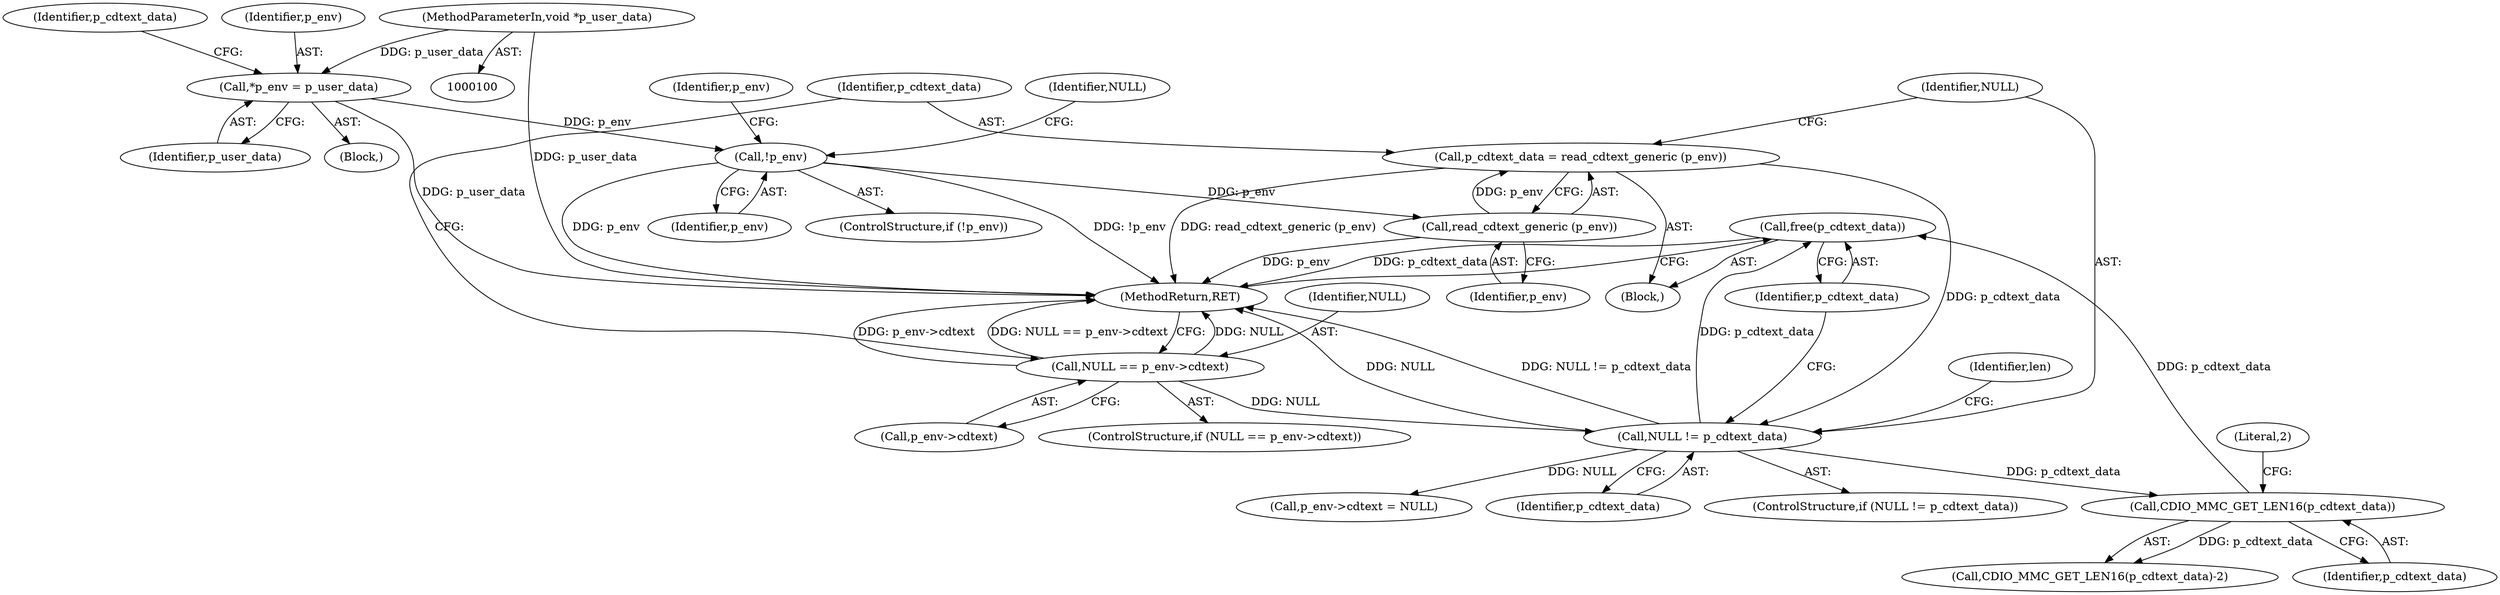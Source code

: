 digraph "0_savannah_f6f9c48fb40b8a1e8218799724b0b61a7161eb1d@API" {
"1000181" [label="(Call,free(p_cdtext_data))"];
"1000142" [label="(Call,CDIO_MMC_GET_LEN16(p_cdtext_data))"];
"1000135" [label="(Call,NULL != p_cdtext_data)"];
"1000124" [label="(Call,NULL == p_env->cdtext)"];
"1000130" [label="(Call,p_cdtext_data = read_cdtext_generic (p_env))"];
"1000132" [label="(Call,read_cdtext_generic (p_env))"];
"1000113" [label="(Call,!p_env)"];
"1000104" [label="(Call,*p_env = p_user_data)"];
"1000101" [label="(MethodParameterIn,void *p_user_data)"];
"1000104" [label="(Call,*p_env = p_user_data)"];
"1000126" [label="(Call,p_env->cdtext)"];
"1000124" [label="(Call,NULL == p_env->cdtext)"];
"1000183" [label="(MethodReturn,RET)"];
"1000114" [label="(Identifier,p_env)"];
"1000113" [label="(Call,!p_env)"];
"1000132" [label="(Call,read_cdtext_generic (p_env))"];
"1000112" [label="(ControlStructure,if (!p_env))"];
"1000130" [label="(Call,p_cdtext_data = read_cdtext_generic (p_env))"];
"1000106" [label="(Identifier,p_user_data)"];
"1000105" [label="(Identifier,p_env)"];
"1000140" [label="(Identifier,len)"];
"1000116" [label="(Identifier,NULL)"];
"1000129" [label="(Block,)"];
"1000131" [label="(Identifier,p_cdtext_data)"];
"1000176" [label="(Call,p_env->cdtext = NULL)"];
"1000101" [label="(MethodParameterIn,void *p_user_data)"];
"1000137" [label="(Identifier,p_cdtext_data)"];
"1000135" [label="(Call,NULL != p_cdtext_data)"];
"1000102" [label="(Block,)"];
"1000136" [label="(Identifier,NULL)"];
"1000133" [label="(Identifier,p_env)"];
"1000181" [label="(Call,free(p_cdtext_data))"];
"1000144" [label="(Literal,2)"];
"1000119" [label="(Identifier,p_env)"];
"1000142" [label="(Call,CDIO_MMC_GET_LEN16(p_cdtext_data))"];
"1000109" [label="(Identifier,p_cdtext_data)"];
"1000182" [label="(Identifier,p_cdtext_data)"];
"1000123" [label="(ControlStructure,if (NULL == p_env->cdtext))"];
"1000141" [label="(Call,CDIO_MMC_GET_LEN16(p_cdtext_data)-2)"];
"1000143" [label="(Identifier,p_cdtext_data)"];
"1000125" [label="(Identifier,NULL)"];
"1000134" [label="(ControlStructure,if (NULL != p_cdtext_data))"];
"1000181" -> "1000129"  [label="AST: "];
"1000181" -> "1000182"  [label="CFG: "];
"1000182" -> "1000181"  [label="AST: "];
"1000183" -> "1000181"  [label="CFG: "];
"1000181" -> "1000183"  [label="DDG: p_cdtext_data"];
"1000142" -> "1000181"  [label="DDG: p_cdtext_data"];
"1000135" -> "1000181"  [label="DDG: p_cdtext_data"];
"1000142" -> "1000141"  [label="AST: "];
"1000142" -> "1000143"  [label="CFG: "];
"1000143" -> "1000142"  [label="AST: "];
"1000144" -> "1000142"  [label="CFG: "];
"1000142" -> "1000141"  [label="DDG: p_cdtext_data"];
"1000135" -> "1000142"  [label="DDG: p_cdtext_data"];
"1000135" -> "1000134"  [label="AST: "];
"1000135" -> "1000137"  [label="CFG: "];
"1000136" -> "1000135"  [label="AST: "];
"1000137" -> "1000135"  [label="AST: "];
"1000140" -> "1000135"  [label="CFG: "];
"1000182" -> "1000135"  [label="CFG: "];
"1000135" -> "1000183"  [label="DDG: NULL != p_cdtext_data"];
"1000135" -> "1000183"  [label="DDG: NULL"];
"1000124" -> "1000135"  [label="DDG: NULL"];
"1000130" -> "1000135"  [label="DDG: p_cdtext_data"];
"1000135" -> "1000176"  [label="DDG: NULL"];
"1000124" -> "1000123"  [label="AST: "];
"1000124" -> "1000126"  [label="CFG: "];
"1000125" -> "1000124"  [label="AST: "];
"1000126" -> "1000124"  [label="AST: "];
"1000131" -> "1000124"  [label="CFG: "];
"1000183" -> "1000124"  [label="CFG: "];
"1000124" -> "1000183"  [label="DDG: NULL"];
"1000124" -> "1000183"  [label="DDG: p_env->cdtext"];
"1000124" -> "1000183"  [label="DDG: NULL == p_env->cdtext"];
"1000130" -> "1000129"  [label="AST: "];
"1000130" -> "1000132"  [label="CFG: "];
"1000131" -> "1000130"  [label="AST: "];
"1000132" -> "1000130"  [label="AST: "];
"1000136" -> "1000130"  [label="CFG: "];
"1000130" -> "1000183"  [label="DDG: read_cdtext_generic (p_env)"];
"1000132" -> "1000130"  [label="DDG: p_env"];
"1000132" -> "1000133"  [label="CFG: "];
"1000133" -> "1000132"  [label="AST: "];
"1000132" -> "1000183"  [label="DDG: p_env"];
"1000113" -> "1000132"  [label="DDG: p_env"];
"1000113" -> "1000112"  [label="AST: "];
"1000113" -> "1000114"  [label="CFG: "];
"1000114" -> "1000113"  [label="AST: "];
"1000116" -> "1000113"  [label="CFG: "];
"1000119" -> "1000113"  [label="CFG: "];
"1000113" -> "1000183"  [label="DDG: p_env"];
"1000113" -> "1000183"  [label="DDG: !p_env"];
"1000104" -> "1000113"  [label="DDG: p_env"];
"1000104" -> "1000102"  [label="AST: "];
"1000104" -> "1000106"  [label="CFG: "];
"1000105" -> "1000104"  [label="AST: "];
"1000106" -> "1000104"  [label="AST: "];
"1000109" -> "1000104"  [label="CFG: "];
"1000104" -> "1000183"  [label="DDG: p_user_data"];
"1000101" -> "1000104"  [label="DDG: p_user_data"];
"1000101" -> "1000100"  [label="AST: "];
"1000101" -> "1000183"  [label="DDG: p_user_data"];
}
